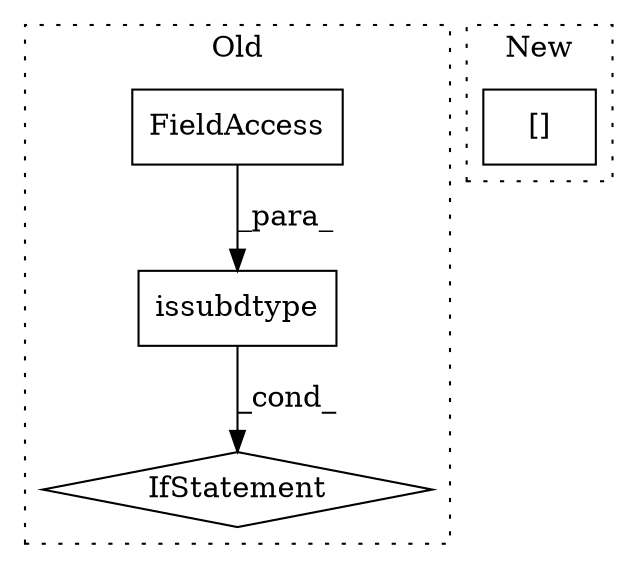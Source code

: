 digraph G {
subgraph cluster0 {
1 [label="issubdtype" a="32" s="9775,9811" l="11,1" shape="box"];
3 [label="FieldAccess" a="22" s="9798" l="13" shape="box"];
4 [label="IfStatement" a="25" s="9812" l="3" shape="diamond"];
label = "Old";
style="dotted";
}
subgraph cluster1 {
2 [label="[]" a="2" s="11776,11789" l="6,1" shape="box"];
label = "New";
style="dotted";
}
1 -> 4 [label="_cond_"];
3 -> 1 [label="_para_"];
}